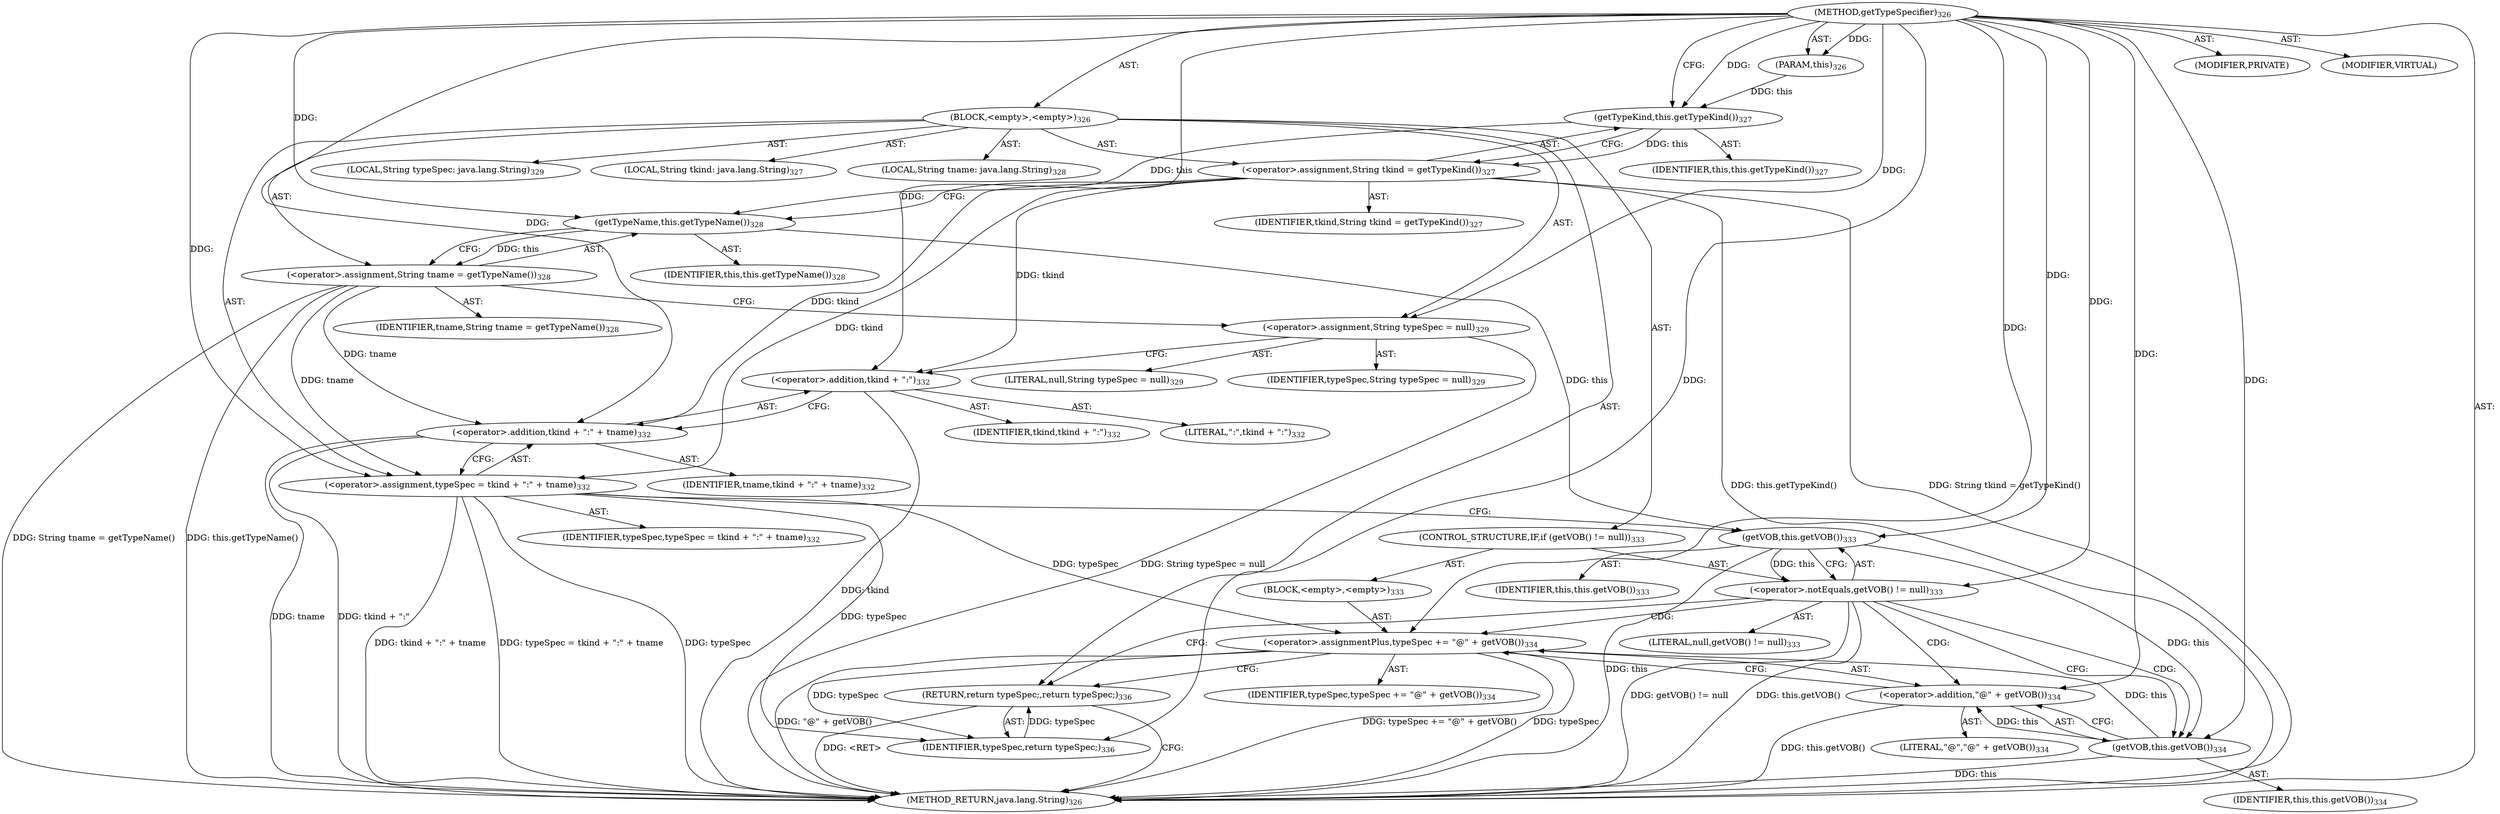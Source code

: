 digraph "getTypeSpecifier" {  
"111669149712" [label = <(METHOD,getTypeSpecifier)<SUB>326</SUB>> ]
"115964116994" [label = <(PARAM,this)<SUB>326</SUB>> ]
"25769803804" [label = <(BLOCK,&lt;empty&gt;,&lt;empty&gt;)<SUB>326</SUB>> ]
"94489280519" [label = <(LOCAL,String tkind: java.lang.String)<SUB>327</SUB>> ]
"30064771149" [label = <(&lt;operator&gt;.assignment,String tkind = getTypeKind())<SUB>327</SUB>> ]
"68719476810" [label = <(IDENTIFIER,tkind,String tkind = getTypeKind())<SUB>327</SUB>> ]
"30064771150" [label = <(getTypeKind,this.getTypeKind())<SUB>327</SUB>> ]
"68719476749" [label = <(IDENTIFIER,this,this.getTypeKind())<SUB>327</SUB>> ]
"94489280520" [label = <(LOCAL,String tname: java.lang.String)<SUB>328</SUB>> ]
"30064771151" [label = <(&lt;operator&gt;.assignment,String tname = getTypeName())<SUB>328</SUB>> ]
"68719476811" [label = <(IDENTIFIER,tname,String tname = getTypeName())<SUB>328</SUB>> ]
"30064771152" [label = <(getTypeName,this.getTypeName())<SUB>328</SUB>> ]
"68719476750" [label = <(IDENTIFIER,this,this.getTypeName())<SUB>328</SUB>> ]
"94489280521" [label = <(LOCAL,String typeSpec: java.lang.String)<SUB>329</SUB>> ]
"30064771153" [label = <(&lt;operator&gt;.assignment,String typeSpec = null)<SUB>329</SUB>> ]
"68719476812" [label = <(IDENTIFIER,typeSpec,String typeSpec = null)<SUB>329</SUB>> ]
"90194313224" [label = <(LITERAL,null,String typeSpec = null)<SUB>329</SUB>> ]
"30064771154" [label = <(&lt;operator&gt;.assignment,typeSpec = tkind + &quot;:&quot; + tname)<SUB>332</SUB>> ]
"68719476813" [label = <(IDENTIFIER,typeSpec,typeSpec = tkind + &quot;:&quot; + tname)<SUB>332</SUB>> ]
"30064771155" [label = <(&lt;operator&gt;.addition,tkind + &quot;:&quot; + tname)<SUB>332</SUB>> ]
"30064771156" [label = <(&lt;operator&gt;.addition,tkind + &quot;:&quot;)<SUB>332</SUB>> ]
"68719476814" [label = <(IDENTIFIER,tkind,tkind + &quot;:&quot;)<SUB>332</SUB>> ]
"90194313225" [label = <(LITERAL,&quot;:&quot;,tkind + &quot;:&quot;)<SUB>332</SUB>> ]
"68719476815" [label = <(IDENTIFIER,tname,tkind + &quot;:&quot; + tname)<SUB>332</SUB>> ]
"47244640265" [label = <(CONTROL_STRUCTURE,IF,if (getVOB() != null))<SUB>333</SUB>> ]
"30064771157" [label = <(&lt;operator&gt;.notEquals,getVOB() != null)<SUB>333</SUB>> ]
"30064771158" [label = <(getVOB,this.getVOB())<SUB>333</SUB>> ]
"68719476751" [label = <(IDENTIFIER,this,this.getVOB())<SUB>333</SUB>> ]
"90194313226" [label = <(LITERAL,null,getVOB() != null)<SUB>333</SUB>> ]
"25769803805" [label = <(BLOCK,&lt;empty&gt;,&lt;empty&gt;)<SUB>333</SUB>> ]
"30064771159" [label = <(&lt;operator&gt;.assignmentPlus,typeSpec += &quot;@&quot; + getVOB())<SUB>334</SUB>> ]
"68719476816" [label = <(IDENTIFIER,typeSpec,typeSpec += &quot;@&quot; + getVOB())<SUB>334</SUB>> ]
"30064771160" [label = <(&lt;operator&gt;.addition,&quot;@&quot; + getVOB())<SUB>334</SUB>> ]
"90194313227" [label = <(LITERAL,&quot;@&quot;,&quot;@&quot; + getVOB())<SUB>334</SUB>> ]
"30064771161" [label = <(getVOB,this.getVOB())<SUB>334</SUB>> ]
"68719476752" [label = <(IDENTIFIER,this,this.getVOB())<SUB>334</SUB>> ]
"146028888071" [label = <(RETURN,return typeSpec;,return typeSpec;)<SUB>336</SUB>> ]
"68719476817" [label = <(IDENTIFIER,typeSpec,return typeSpec;)<SUB>336</SUB>> ]
"133143986215" [label = <(MODIFIER,PRIVATE)> ]
"133143986216" [label = <(MODIFIER,VIRTUAL)> ]
"128849018896" [label = <(METHOD_RETURN,java.lang.String)<SUB>326</SUB>> ]
  "111669149712" -> "115964116994"  [ label = "AST: "] 
  "111669149712" -> "25769803804"  [ label = "AST: "] 
  "111669149712" -> "133143986215"  [ label = "AST: "] 
  "111669149712" -> "133143986216"  [ label = "AST: "] 
  "111669149712" -> "128849018896"  [ label = "AST: "] 
  "25769803804" -> "94489280519"  [ label = "AST: "] 
  "25769803804" -> "30064771149"  [ label = "AST: "] 
  "25769803804" -> "94489280520"  [ label = "AST: "] 
  "25769803804" -> "30064771151"  [ label = "AST: "] 
  "25769803804" -> "94489280521"  [ label = "AST: "] 
  "25769803804" -> "30064771153"  [ label = "AST: "] 
  "25769803804" -> "30064771154"  [ label = "AST: "] 
  "25769803804" -> "47244640265"  [ label = "AST: "] 
  "25769803804" -> "146028888071"  [ label = "AST: "] 
  "30064771149" -> "68719476810"  [ label = "AST: "] 
  "30064771149" -> "30064771150"  [ label = "AST: "] 
  "30064771150" -> "68719476749"  [ label = "AST: "] 
  "30064771151" -> "68719476811"  [ label = "AST: "] 
  "30064771151" -> "30064771152"  [ label = "AST: "] 
  "30064771152" -> "68719476750"  [ label = "AST: "] 
  "30064771153" -> "68719476812"  [ label = "AST: "] 
  "30064771153" -> "90194313224"  [ label = "AST: "] 
  "30064771154" -> "68719476813"  [ label = "AST: "] 
  "30064771154" -> "30064771155"  [ label = "AST: "] 
  "30064771155" -> "30064771156"  [ label = "AST: "] 
  "30064771155" -> "68719476815"  [ label = "AST: "] 
  "30064771156" -> "68719476814"  [ label = "AST: "] 
  "30064771156" -> "90194313225"  [ label = "AST: "] 
  "47244640265" -> "30064771157"  [ label = "AST: "] 
  "47244640265" -> "25769803805"  [ label = "AST: "] 
  "30064771157" -> "30064771158"  [ label = "AST: "] 
  "30064771157" -> "90194313226"  [ label = "AST: "] 
  "30064771158" -> "68719476751"  [ label = "AST: "] 
  "25769803805" -> "30064771159"  [ label = "AST: "] 
  "30064771159" -> "68719476816"  [ label = "AST: "] 
  "30064771159" -> "30064771160"  [ label = "AST: "] 
  "30064771160" -> "90194313227"  [ label = "AST: "] 
  "30064771160" -> "30064771161"  [ label = "AST: "] 
  "30064771161" -> "68719476752"  [ label = "AST: "] 
  "146028888071" -> "68719476817"  [ label = "AST: "] 
  "30064771149" -> "30064771152"  [ label = "CFG: "] 
  "30064771151" -> "30064771153"  [ label = "CFG: "] 
  "30064771153" -> "30064771156"  [ label = "CFG: "] 
  "30064771154" -> "30064771158"  [ label = "CFG: "] 
  "146028888071" -> "128849018896"  [ label = "CFG: "] 
  "30064771150" -> "30064771149"  [ label = "CFG: "] 
  "30064771152" -> "30064771151"  [ label = "CFG: "] 
  "30064771155" -> "30064771154"  [ label = "CFG: "] 
  "30064771157" -> "30064771161"  [ label = "CFG: "] 
  "30064771157" -> "146028888071"  [ label = "CFG: "] 
  "30064771156" -> "30064771155"  [ label = "CFG: "] 
  "30064771158" -> "30064771157"  [ label = "CFG: "] 
  "30064771159" -> "146028888071"  [ label = "CFG: "] 
  "30064771160" -> "30064771159"  [ label = "CFG: "] 
  "30064771161" -> "30064771160"  [ label = "CFG: "] 
  "111669149712" -> "30064771150"  [ label = "CFG: "] 
  "146028888071" -> "128849018896"  [ label = "DDG: &lt;RET&gt;"] 
  "30064771149" -> "128849018896"  [ label = "DDG: this.getTypeKind()"] 
  "30064771149" -> "128849018896"  [ label = "DDG: String tkind = getTypeKind()"] 
  "30064771151" -> "128849018896"  [ label = "DDG: this.getTypeName()"] 
  "30064771151" -> "128849018896"  [ label = "DDG: String tname = getTypeName()"] 
  "30064771153" -> "128849018896"  [ label = "DDG: String typeSpec = null"] 
  "30064771154" -> "128849018896"  [ label = "DDG: typeSpec"] 
  "30064771156" -> "128849018896"  [ label = "DDG: tkind"] 
  "30064771155" -> "128849018896"  [ label = "DDG: tkind + &quot;:&quot;"] 
  "30064771155" -> "128849018896"  [ label = "DDG: tname"] 
  "30064771154" -> "128849018896"  [ label = "DDG: tkind + &quot;:&quot; + tname"] 
  "30064771154" -> "128849018896"  [ label = "DDG: typeSpec = tkind + &quot;:&quot; + tname"] 
  "30064771158" -> "128849018896"  [ label = "DDG: this"] 
  "30064771157" -> "128849018896"  [ label = "DDG: this.getVOB()"] 
  "30064771157" -> "128849018896"  [ label = "DDG: getVOB() != null"] 
  "30064771159" -> "128849018896"  [ label = "DDG: typeSpec"] 
  "30064771161" -> "128849018896"  [ label = "DDG: this"] 
  "30064771160" -> "128849018896"  [ label = "DDG: this.getVOB()"] 
  "30064771159" -> "128849018896"  [ label = "DDG: &quot;@&quot; + getVOB()"] 
  "30064771159" -> "128849018896"  [ label = "DDG: typeSpec += &quot;@&quot; + getVOB()"] 
  "111669149712" -> "115964116994"  [ label = "DDG: "] 
  "30064771150" -> "30064771149"  [ label = "DDG: this"] 
  "30064771152" -> "30064771151"  [ label = "DDG: this"] 
  "111669149712" -> "30064771153"  [ label = "DDG: "] 
  "30064771149" -> "30064771154"  [ label = "DDG: tkind"] 
  "111669149712" -> "30064771154"  [ label = "DDG: "] 
  "30064771151" -> "30064771154"  [ label = "DDG: tname"] 
  "68719476817" -> "146028888071"  [ label = "DDG: typeSpec"] 
  "30064771159" -> "68719476817"  [ label = "DDG: typeSpec"] 
  "30064771154" -> "68719476817"  [ label = "DDG: typeSpec"] 
  "111669149712" -> "68719476817"  [ label = "DDG: "] 
  "115964116994" -> "30064771150"  [ label = "DDG: this"] 
  "111669149712" -> "30064771150"  [ label = "DDG: "] 
  "30064771150" -> "30064771152"  [ label = "DDG: this"] 
  "111669149712" -> "30064771152"  [ label = "DDG: "] 
  "30064771149" -> "30064771155"  [ label = "DDG: tkind"] 
  "111669149712" -> "30064771155"  [ label = "DDG: "] 
  "30064771151" -> "30064771155"  [ label = "DDG: tname"] 
  "30064771158" -> "30064771157"  [ label = "DDG: this"] 
  "111669149712" -> "30064771157"  [ label = "DDG: "] 
  "111669149712" -> "30064771159"  [ label = "DDG: "] 
  "30064771161" -> "30064771159"  [ label = "DDG: this"] 
  "30064771149" -> "30064771156"  [ label = "DDG: tkind"] 
  "111669149712" -> "30064771156"  [ label = "DDG: "] 
  "30064771152" -> "30064771158"  [ label = "DDG: this"] 
  "111669149712" -> "30064771158"  [ label = "DDG: "] 
  "30064771154" -> "30064771159"  [ label = "DDG: typeSpec"] 
  "111669149712" -> "30064771160"  [ label = "DDG: "] 
  "30064771161" -> "30064771160"  [ label = "DDG: this"] 
  "30064771158" -> "30064771161"  [ label = "DDG: this"] 
  "111669149712" -> "30064771161"  [ label = "DDG: "] 
  "30064771157" -> "30064771159"  [ label = "CDG: "] 
  "30064771157" -> "30064771160"  [ label = "CDG: "] 
  "30064771157" -> "30064771161"  [ label = "CDG: "] 
}
